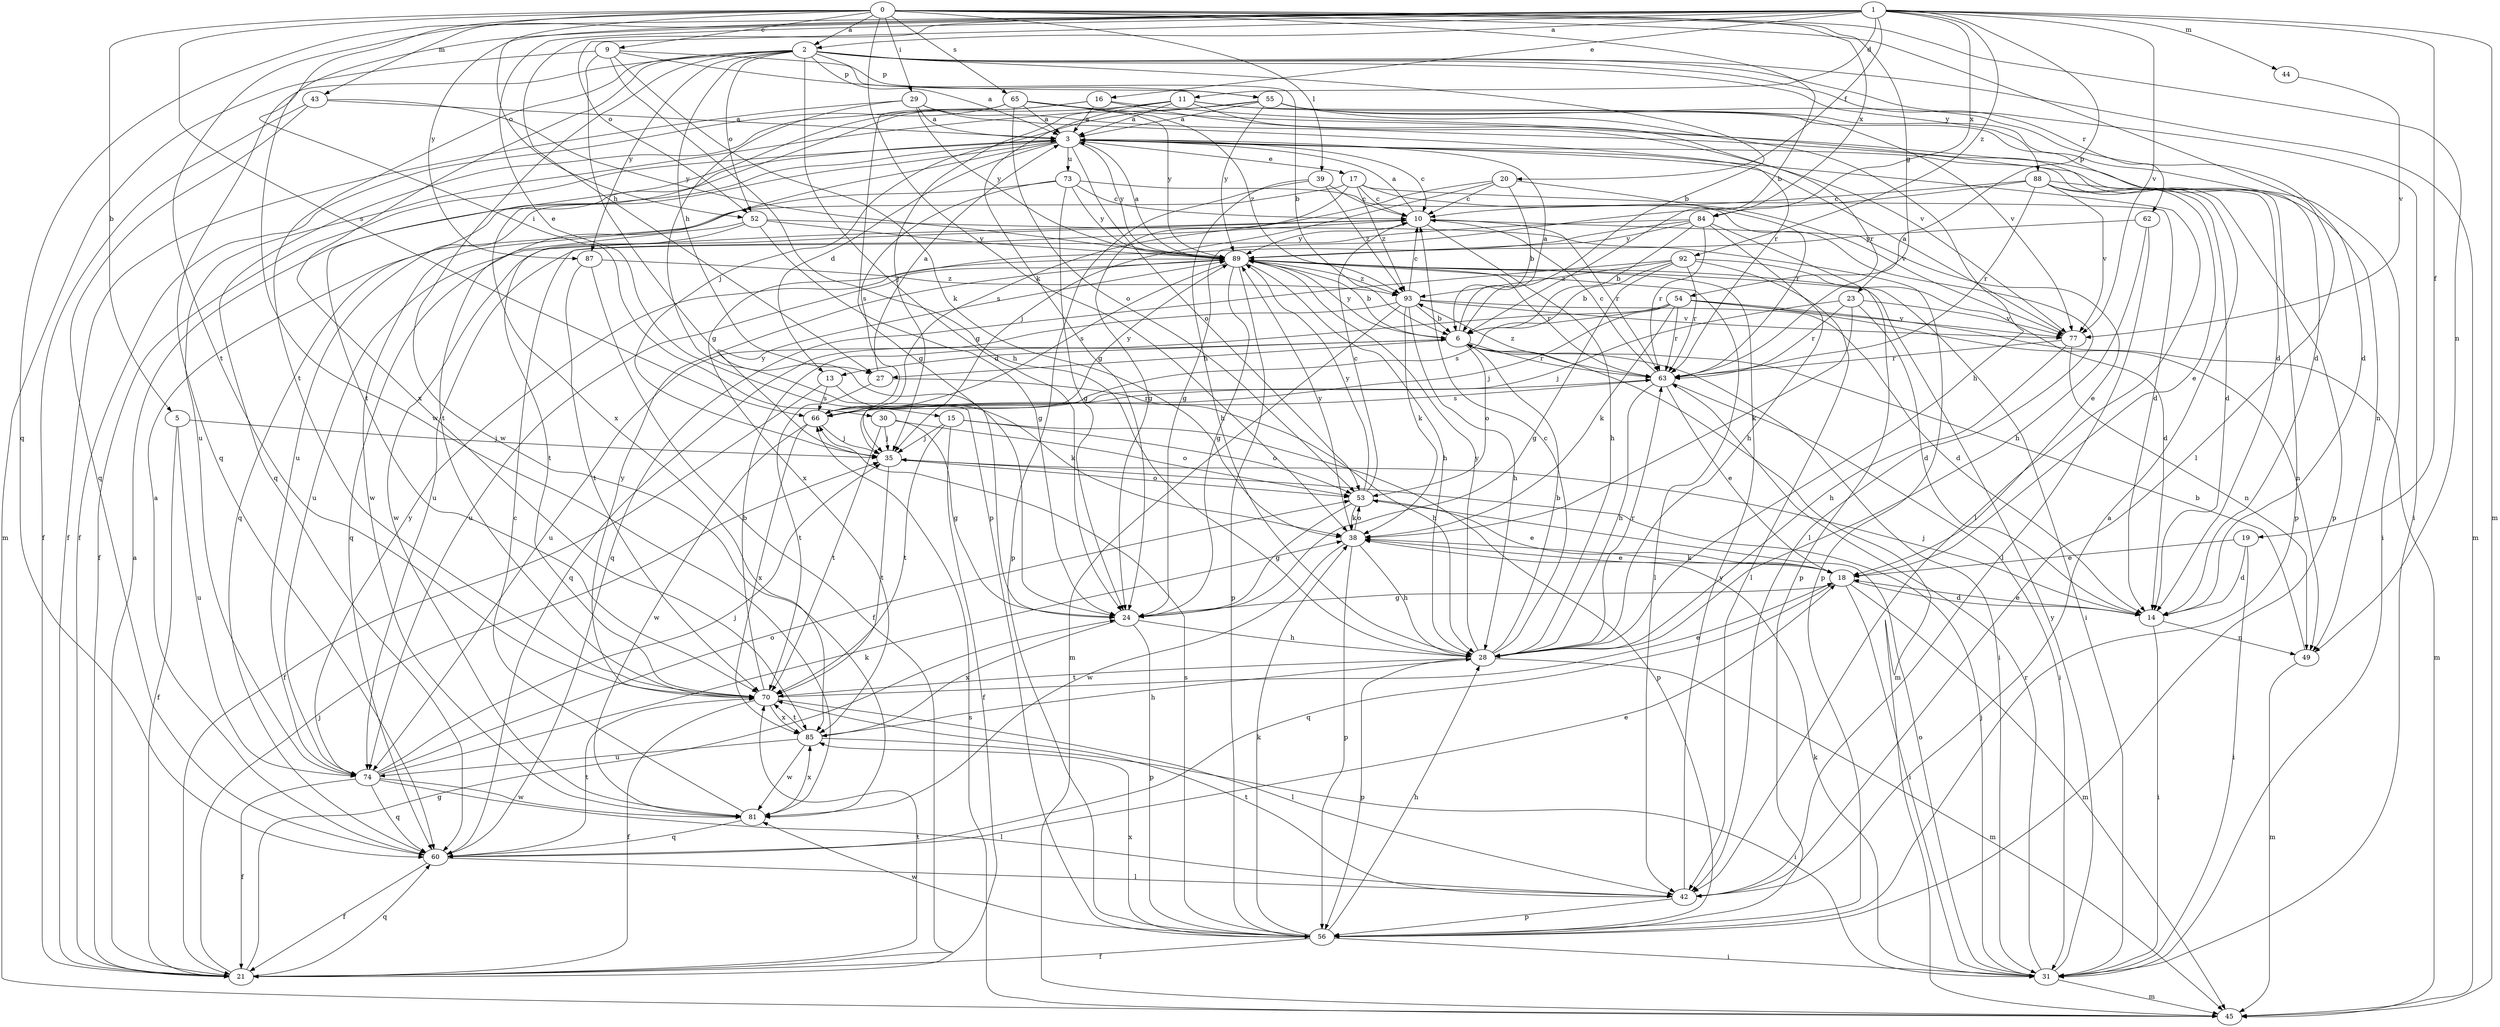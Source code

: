 strict digraph  {
0;
1;
2;
3;
5;
6;
9;
10;
11;
13;
14;
15;
16;
17;
18;
19;
20;
21;
23;
24;
27;
28;
29;
30;
31;
35;
38;
39;
42;
43;
44;
45;
49;
52;
53;
54;
55;
56;
60;
62;
63;
65;
66;
70;
73;
74;
77;
81;
84;
85;
87;
88;
89;
92;
93;
0 -> 2  [label=a];
0 -> 5  [label=b];
0 -> 6  [label=b];
0 -> 9  [label=c];
0 -> 23  [label=g];
0 -> 29  [label=i];
0 -> 30  [label=i];
0 -> 38  [label=k];
0 -> 39  [label=l];
0 -> 42  [label=l];
0 -> 43  [label=m];
0 -> 49  [label=n];
0 -> 52  [label=o];
0 -> 65  [label=s];
0 -> 66  [label=s];
0 -> 84  [label=x];
1 -> 2  [label=a];
1 -> 11  [label=d];
1 -> 15  [label=e];
1 -> 16  [label=e];
1 -> 19  [label=f];
1 -> 20  [label=f];
1 -> 27  [label=h];
1 -> 44  [label=m];
1 -> 45  [label=m];
1 -> 52  [label=o];
1 -> 54  [label=p];
1 -> 60  [label=q];
1 -> 70  [label=t];
1 -> 77  [label=v];
1 -> 81  [label=w];
1 -> 84  [label=x];
1 -> 87  [label=y];
1 -> 92  [label=z];
2 -> 3  [label=a];
2 -> 6  [label=b];
2 -> 24  [label=g];
2 -> 27  [label=h];
2 -> 31  [label=i];
2 -> 45  [label=m];
2 -> 52  [label=o];
2 -> 55  [label=p];
2 -> 60  [label=q];
2 -> 62  [label=r];
2 -> 70  [label=t];
2 -> 81  [label=w];
2 -> 85  [label=x];
2 -> 87  [label=y];
2 -> 88  [label=y];
3 -> 10  [label=c];
3 -> 13  [label=d];
3 -> 17  [label=e];
3 -> 21  [label=f];
3 -> 42  [label=l];
3 -> 53  [label=o];
3 -> 70  [label=t];
3 -> 73  [label=u];
3 -> 74  [label=u];
3 -> 89  [label=y];
5 -> 21  [label=f];
5 -> 35  [label=j];
5 -> 74  [label=u];
6 -> 3  [label=a];
6 -> 13  [label=d];
6 -> 27  [label=h];
6 -> 31  [label=i];
6 -> 45  [label=m];
6 -> 53  [label=o];
6 -> 63  [label=r];
6 -> 89  [label=y];
9 -> 6  [label=b];
9 -> 24  [label=g];
9 -> 28  [label=h];
9 -> 38  [label=k];
9 -> 45  [label=m];
9 -> 55  [label=p];
10 -> 3  [label=a];
10 -> 18  [label=e];
10 -> 28  [label=h];
10 -> 63  [label=r];
10 -> 74  [label=u];
10 -> 81  [label=w];
10 -> 89  [label=y];
11 -> 3  [label=a];
11 -> 14  [label=d];
11 -> 24  [label=g];
11 -> 35  [label=j];
11 -> 56  [label=p];
11 -> 60  [label=q];
11 -> 63  [label=r];
13 -> 21  [label=f];
13 -> 38  [label=k];
13 -> 66  [label=s];
14 -> 18  [label=e];
14 -> 31  [label=i];
14 -> 35  [label=j];
14 -> 49  [label=n];
15 -> 21  [label=f];
15 -> 35  [label=j];
15 -> 53  [label=o];
15 -> 56  [label=p];
15 -> 70  [label=t];
16 -> 3  [label=a];
16 -> 56  [label=p];
16 -> 70  [label=t];
16 -> 77  [label=v];
16 -> 85  [label=x];
17 -> 10  [label=c];
17 -> 14  [label=d];
17 -> 24  [label=g];
17 -> 60  [label=q];
17 -> 77  [label=v];
17 -> 93  [label=z];
18 -> 14  [label=d];
18 -> 24  [label=g];
18 -> 31  [label=i];
18 -> 38  [label=k];
18 -> 45  [label=m];
18 -> 60  [label=q];
19 -> 14  [label=d];
19 -> 18  [label=e];
19 -> 31  [label=i];
20 -> 6  [label=b];
20 -> 10  [label=c];
20 -> 35  [label=j];
20 -> 63  [label=r];
20 -> 66  [label=s];
21 -> 3  [label=a];
21 -> 24  [label=g];
21 -> 35  [label=j];
21 -> 60  [label=q];
21 -> 70  [label=t];
23 -> 14  [label=d];
23 -> 35  [label=j];
23 -> 38  [label=k];
23 -> 63  [label=r];
23 -> 77  [label=v];
24 -> 28  [label=h];
24 -> 56  [label=p];
24 -> 85  [label=x];
27 -> 3  [label=a];
27 -> 28  [label=h];
27 -> 70  [label=t];
28 -> 6  [label=b];
28 -> 10  [label=c];
28 -> 45  [label=m];
28 -> 56  [label=p];
28 -> 63  [label=r];
28 -> 70  [label=t];
28 -> 89  [label=y];
29 -> 3  [label=a];
29 -> 14  [label=d];
29 -> 21  [label=f];
29 -> 56  [label=p];
29 -> 63  [label=r];
29 -> 89  [label=y];
30 -> 24  [label=g];
30 -> 35  [label=j];
30 -> 53  [label=o];
30 -> 70  [label=t];
31 -> 35  [label=j];
31 -> 38  [label=k];
31 -> 45  [label=m];
31 -> 53  [label=o];
31 -> 63  [label=r];
31 -> 89  [label=y];
35 -> 53  [label=o];
35 -> 70  [label=t];
35 -> 89  [label=y];
38 -> 18  [label=e];
38 -> 28  [label=h];
38 -> 53  [label=o];
38 -> 56  [label=p];
38 -> 81  [label=w];
38 -> 89  [label=y];
39 -> 10  [label=c];
39 -> 28  [label=h];
39 -> 56  [label=p];
39 -> 93  [label=z];
42 -> 3  [label=a];
42 -> 56  [label=p];
42 -> 70  [label=t];
42 -> 89  [label=y];
43 -> 3  [label=a];
43 -> 21  [label=f];
43 -> 60  [label=q];
43 -> 89  [label=y];
44 -> 77  [label=v];
45 -> 66  [label=s];
49 -> 6  [label=b];
49 -> 45  [label=m];
52 -> 24  [label=g];
52 -> 56  [label=p];
52 -> 60  [label=q];
52 -> 70  [label=t];
52 -> 89  [label=y];
53 -> 10  [label=c];
53 -> 18  [label=e];
53 -> 24  [label=g];
53 -> 38  [label=k];
53 -> 89  [label=y];
54 -> 35  [label=j];
54 -> 38  [label=k];
54 -> 45  [label=m];
54 -> 49  [label=n];
54 -> 60  [label=q];
54 -> 63  [label=r];
54 -> 66  [label=s];
54 -> 77  [label=v];
55 -> 3  [label=a];
55 -> 14  [label=d];
55 -> 28  [label=h];
55 -> 35  [label=j];
55 -> 74  [label=u];
55 -> 77  [label=v];
55 -> 89  [label=y];
56 -> 21  [label=f];
56 -> 28  [label=h];
56 -> 31  [label=i];
56 -> 38  [label=k];
56 -> 66  [label=s];
56 -> 81  [label=w];
56 -> 85  [label=x];
60 -> 3  [label=a];
60 -> 18  [label=e];
60 -> 21  [label=f];
60 -> 42  [label=l];
60 -> 70  [label=t];
62 -> 28  [label=h];
62 -> 42  [label=l];
62 -> 89  [label=y];
63 -> 10  [label=c];
63 -> 18  [label=e];
63 -> 28  [label=h];
63 -> 31  [label=i];
63 -> 66  [label=s];
63 -> 93  [label=z];
65 -> 3  [label=a];
65 -> 21  [label=f];
65 -> 24  [label=g];
65 -> 31  [label=i];
65 -> 53  [label=o];
65 -> 89  [label=y];
65 -> 93  [label=z];
66 -> 35  [label=j];
66 -> 63  [label=r];
66 -> 81  [label=w];
66 -> 85  [label=x];
66 -> 89  [label=y];
70 -> 6  [label=b];
70 -> 18  [label=e];
70 -> 21  [label=f];
70 -> 42  [label=l];
70 -> 85  [label=x];
70 -> 89  [label=y];
73 -> 10  [label=c];
73 -> 24  [label=g];
73 -> 42  [label=l];
73 -> 66  [label=s];
73 -> 81  [label=w];
73 -> 89  [label=y];
74 -> 21  [label=f];
74 -> 35  [label=j];
74 -> 38  [label=k];
74 -> 42  [label=l];
74 -> 53  [label=o];
74 -> 60  [label=q];
74 -> 81  [label=w];
74 -> 89  [label=y];
77 -> 3  [label=a];
77 -> 28  [label=h];
77 -> 49  [label=n];
77 -> 63  [label=r];
81 -> 10  [label=c];
81 -> 60  [label=q];
81 -> 85  [label=x];
84 -> 6  [label=b];
84 -> 28  [label=h];
84 -> 56  [label=p];
84 -> 63  [label=r];
84 -> 74  [label=u];
84 -> 85  [label=x];
84 -> 89  [label=y];
85 -> 28  [label=h];
85 -> 31  [label=i];
85 -> 70  [label=t];
85 -> 74  [label=u];
85 -> 81  [label=w];
87 -> 21  [label=f];
87 -> 70  [label=t];
87 -> 93  [label=z];
88 -> 10  [label=c];
88 -> 14  [label=d];
88 -> 18  [label=e];
88 -> 24  [label=g];
88 -> 49  [label=n];
88 -> 63  [label=r];
88 -> 77  [label=v];
89 -> 3  [label=a];
89 -> 6  [label=b];
89 -> 24  [label=g];
89 -> 28  [label=h];
89 -> 31  [label=i];
89 -> 42  [label=l];
89 -> 56  [label=p];
89 -> 63  [label=r];
89 -> 66  [label=s];
89 -> 74  [label=u];
89 -> 93  [label=z];
92 -> 6  [label=b];
92 -> 14  [label=d];
92 -> 24  [label=g];
92 -> 42  [label=l];
92 -> 60  [label=q];
92 -> 63  [label=r];
92 -> 93  [label=z];
93 -> 6  [label=b];
93 -> 10  [label=c];
93 -> 14  [label=d];
93 -> 28  [label=h];
93 -> 38  [label=k];
93 -> 45  [label=m];
93 -> 74  [label=u];
93 -> 77  [label=v];
}

